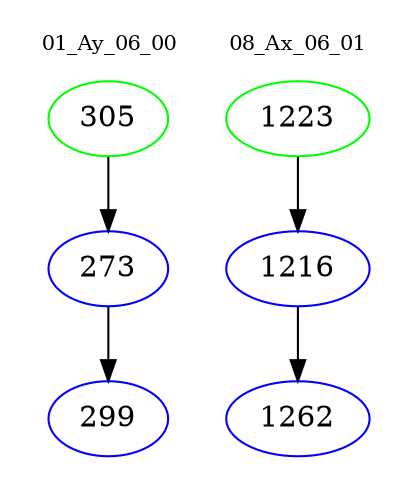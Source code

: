 digraph{
subgraph cluster_0 {
color = white
label = "01_Ay_06_00";
fontsize=10;
T0_305 [label="305", color="green"]
T0_305 -> T0_273 [color="black"]
T0_273 [label="273", color="blue"]
T0_273 -> T0_299 [color="black"]
T0_299 [label="299", color="blue"]
}
subgraph cluster_1 {
color = white
label = "08_Ax_06_01";
fontsize=10;
T1_1223 [label="1223", color="green"]
T1_1223 -> T1_1216 [color="black"]
T1_1216 [label="1216", color="blue"]
T1_1216 -> T1_1262 [color="black"]
T1_1262 [label="1262", color="blue"]
}
}
